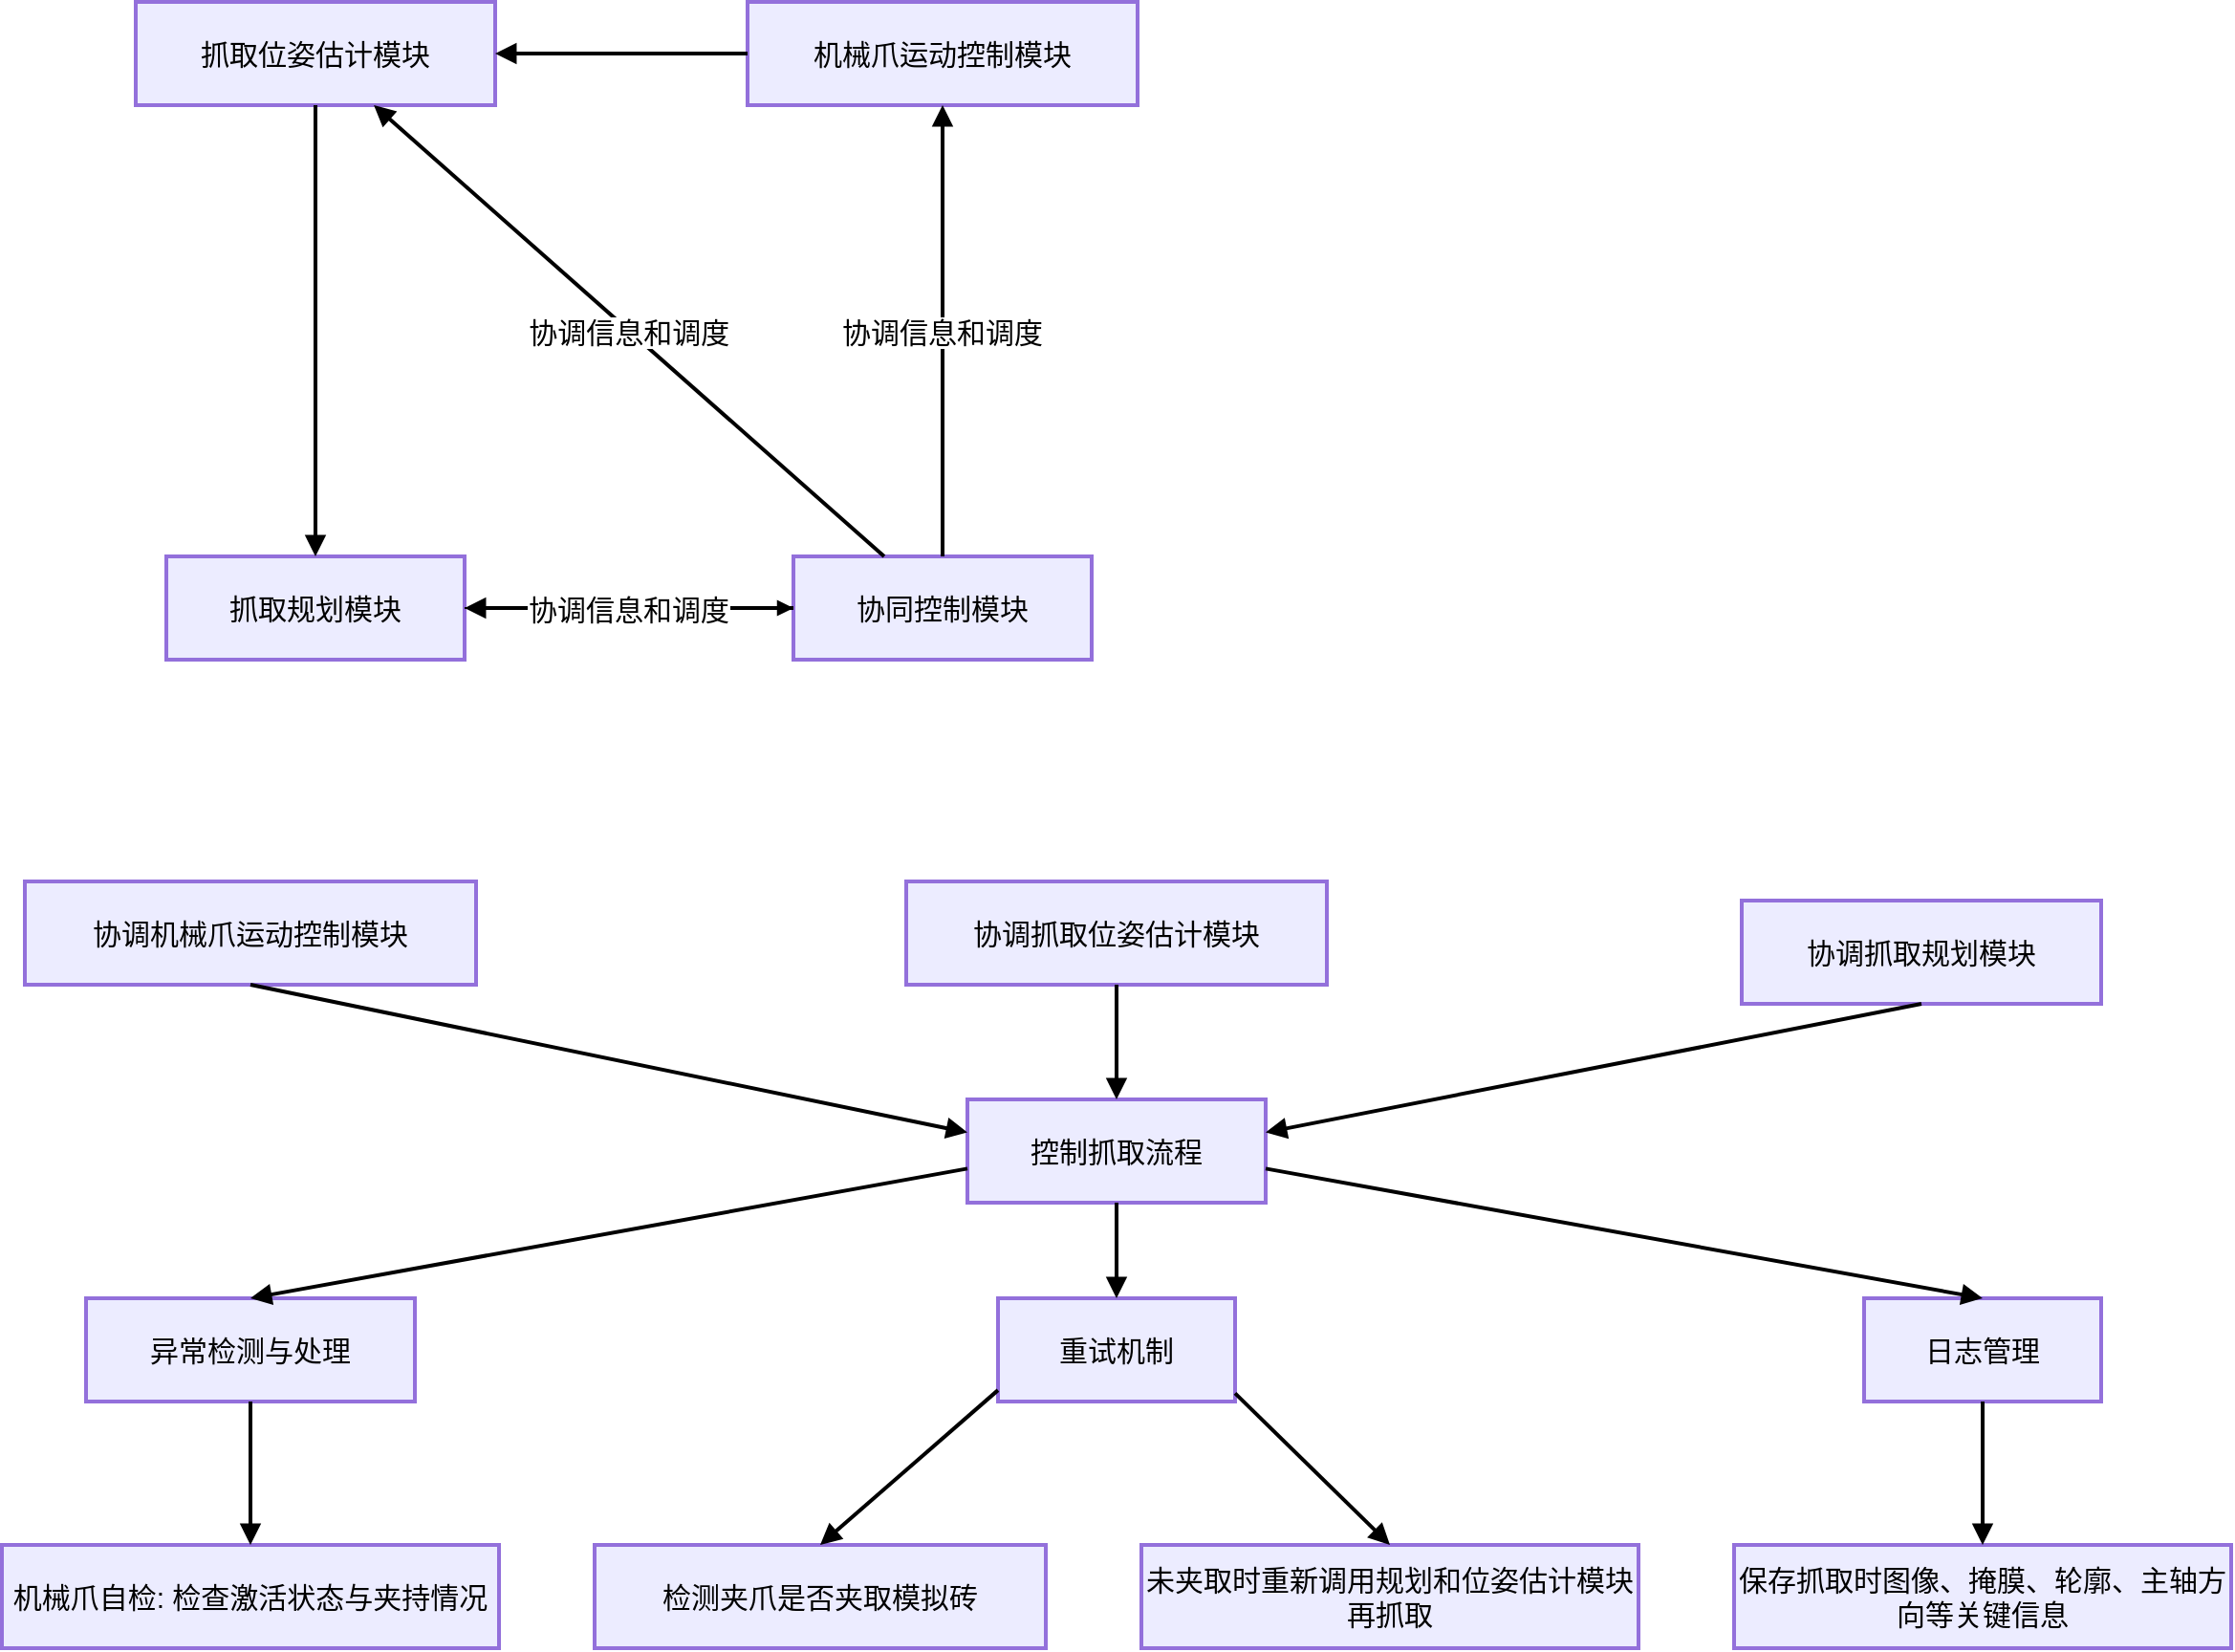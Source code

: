 <mxfile version="27.0.3">
  <diagram name="第 1 页" id="F7ckQr10B90Y9PDG9SUS">
    <mxGraphModel dx="2226" dy="1201" grid="1" gridSize="10" guides="1" tooltips="1" connect="1" arrows="1" fold="1" page="1" pageScale="1" pageWidth="827" pageHeight="1169" math="0" shadow="0">
      <root>
        <mxCell id="0" />
        <mxCell id="1" parent="0" />
        <mxCell id="95qgkII0p2TtLVyrWZx9-4" value="机械爪运动控制模块" style="whiteSpace=wrap;strokeWidth=2;strokeColor=light-dark(#9370db, #ededed);align=center;verticalAlign=middle;fontFamily=Helvetica;fontSize=15;fontColor=default;fillColor=light-dark(#ececff, #392f3f);" vertex="1" parent="1">
          <mxGeometry x="430" y="180" width="204" height="54" as="geometry" />
        </mxCell>
        <mxCell id="95qgkII0p2TtLVyrWZx9-5" value="抓取位姿估计模块" style="whiteSpace=wrap;strokeWidth=2;strokeColor=light-dark(#9370db, #ededed);align=center;verticalAlign=middle;fontFamily=Helvetica;fontSize=15;fontColor=default;fillColor=light-dark(#ececff, #392f3f);" vertex="1" parent="1">
          <mxGeometry x="110" y="180" width="188" height="54" as="geometry" />
        </mxCell>
        <mxCell id="95qgkII0p2TtLVyrWZx9-6" value="抓取规划模块" style="whiteSpace=wrap;strokeWidth=2;strokeColor=light-dark(#9370db, #ededed);align=center;verticalAlign=middle;fontFamily=Helvetica;fontSize=15;fontColor=default;fillColor=light-dark(#ececff, #392f3f);" vertex="1" parent="1">
          <mxGeometry x="126" y="470" width="156" height="54" as="geometry" />
        </mxCell>
        <mxCell id="95qgkII0p2TtLVyrWZx9-7" value="协同控制模块" style="whiteSpace=wrap;strokeWidth=2;strokeColor=light-dark(#9370db, #ededed);align=center;verticalAlign=middle;fontFamily=Helvetica;fontSize=15;fontColor=default;fillColor=light-dark(#ececff, #392f3f);" vertex="1" parent="1">
          <mxGeometry x="454" y="470" width="156" height="54" as="geometry" />
        </mxCell>
        <mxCell id="95qgkII0p2TtLVyrWZx9-8" value="" style="startArrow=none;endArrow=block;rounded=0;fontSize=15;strokeWidth=2;" edge="1" parent="1" source="95qgkII0p2TtLVyrWZx9-4" target="95qgkII0p2TtLVyrWZx9-5">
          <mxGeometry relative="1" as="geometry" />
        </mxCell>
        <mxCell id="95qgkII0p2TtLVyrWZx9-9" value="" style="startArrow=none;endArrow=block;entryX=0.5;entryY=0;rounded=0;fontSize=15;strokeWidth=2;" edge="1" parent="1" source="95qgkII0p2TtLVyrWZx9-5" target="95qgkII0p2TtLVyrWZx9-6">
          <mxGeometry relative="1" as="geometry" />
        </mxCell>
        <mxCell id="95qgkII0p2TtLVyrWZx9-10" value="" style="startArrow=none;endArrow=block;rounded=0;fontSize=15;" edge="1" parent="1" source="95qgkII0p2TtLVyrWZx9-6" target="95qgkII0p2TtLVyrWZx9-7">
          <mxGeometry relative="1" as="geometry" />
        </mxCell>
        <mxCell id="95qgkII0p2TtLVyrWZx9-11" value="协调信息和调度" style="startArrow=none;endArrow=block;rounded=0;fontSize=15;strokeWidth=2;" edge="1" parent="1" source="95qgkII0p2TtLVyrWZx9-7" target="95qgkII0p2TtLVyrWZx9-4">
          <mxGeometry relative="1" as="geometry" />
        </mxCell>
        <mxCell id="95qgkII0p2TtLVyrWZx9-12" value="协调信息和调度" style="startArrow=none;endArrow=block;rounded=0;fontSize=15;strokeWidth=2;" edge="1" parent="1" source="95qgkII0p2TtLVyrWZx9-7" target="95qgkII0p2TtLVyrWZx9-5">
          <mxGeometry relative="1" as="geometry" />
        </mxCell>
        <mxCell id="95qgkII0p2TtLVyrWZx9-13" value="协调信息和调度" style="startArrow=none;endArrow=block;rounded=0;fontSize=15;strokeWidth=2;" edge="1" parent="1" source="95qgkII0p2TtLVyrWZx9-7" target="95qgkII0p2TtLVyrWZx9-6">
          <mxGeometry relative="1" as="geometry">
            <mxPoint as="offset" />
          </mxGeometry>
        </mxCell>
        <mxCell id="95qgkII0p2TtLVyrWZx9-16" value="协调机械爪运动控制模块" style="whiteSpace=wrap;strokeWidth=2;strokeColor=light-dark(#9370db, #ededed);align=center;verticalAlign=middle;fontFamily=Helvetica;fontSize=15;fontColor=default;fillColor=light-dark(#ececff, #392f3f);" vertex="1" parent="1">
          <mxGeometry x="52" y="640" width="236" height="54" as="geometry" />
        </mxCell>
        <mxCell id="95qgkII0p2TtLVyrWZx9-17" value="协调抓取位姿估计模块" style="whiteSpace=wrap;strokeWidth=2;strokeColor=light-dark(#9370db, #ededed);align=center;verticalAlign=middle;fontFamily=Helvetica;fontSize=15;fontColor=default;fillColor=light-dark(#ececff, #392f3f);" vertex="1" parent="1">
          <mxGeometry x="513" y="640" width="220" height="54" as="geometry" />
        </mxCell>
        <mxCell id="95qgkII0p2TtLVyrWZx9-18" value="协调抓取规划模块" style="whiteSpace=wrap;strokeWidth=2;strokeColor=light-dark(#9370db, #ededed);align=center;verticalAlign=middle;fontFamily=Helvetica;fontSize=15;fontColor=default;fillColor=light-dark(#ececff, #392f3f);" vertex="1" parent="1">
          <mxGeometry x="950" y="650" width="188" height="54" as="geometry" />
        </mxCell>
        <mxCell id="95qgkII0p2TtLVyrWZx9-19" value="控制抓取流程" style="whiteSpace=wrap;strokeWidth=2;strokeColor=light-dark(#9370db, #ededed);align=center;verticalAlign=middle;fontFamily=Helvetica;fontSize=15;fontColor=default;fillColor=light-dark(#ececff, #392f3f);" vertex="1" parent="1">
          <mxGeometry x="545" y="754" width="156" height="54" as="geometry" />
        </mxCell>
        <mxCell id="95qgkII0p2TtLVyrWZx9-20" value="异常检测与处理" style="whiteSpace=wrap;strokeWidth=2;strokeColor=light-dark(#9370db, #ededed);align=center;verticalAlign=middle;fontFamily=Helvetica;fontSize=15;fontColor=default;fillColor=light-dark(#ececff, #392f3f);" vertex="1" parent="1">
          <mxGeometry x="84" y="858" width="172" height="54" as="geometry" />
        </mxCell>
        <mxCell id="95qgkII0p2TtLVyrWZx9-21" value="重试机制" style="whiteSpace=wrap;strokeWidth=2;strokeColor=light-dark(#9370db, #ededed);align=center;verticalAlign=middle;fontFamily=Helvetica;fontSize=15;fontColor=default;fillColor=light-dark(#ececff, #392f3f);" vertex="1" parent="1">
          <mxGeometry x="561" y="858" width="124" height="54" as="geometry" />
        </mxCell>
        <mxCell id="95qgkII0p2TtLVyrWZx9-22" value="日志管理" style="whiteSpace=wrap;strokeWidth=2;strokeColor=light-dark(#9370db, #ededed);align=center;verticalAlign=middle;fontFamily=Helvetica;fontSize=15;fontColor=default;fillColor=light-dark(#ececff, #392f3f);" vertex="1" parent="1">
          <mxGeometry x="1014" y="858" width="124" height="54" as="geometry" />
        </mxCell>
        <mxCell id="95qgkII0p2TtLVyrWZx9-23" value="机械爪自检: 检查激活状态与夹持情况" style="whiteSpace=wrap;strokeWidth=2;strokeColor=light-dark(#9370db, #ededed);align=center;verticalAlign=middle;fontFamily=Helvetica;fontSize=15;fontColor=default;fillColor=light-dark(#ececff, #392f3f);" vertex="1" parent="1">
          <mxGeometry x="40" y="987" width="260" height="54" as="geometry" />
        </mxCell>
        <mxCell id="95qgkII0p2TtLVyrWZx9-24" value="检测夹爪是否夹取模拟砖" style="whiteSpace=wrap;strokeWidth=2;strokeColor=light-dark(#9370db, #ededed);align=center;verticalAlign=middle;fontFamily=Helvetica;fontSize=15;fontColor=default;fillColor=light-dark(#ececff, #392f3f);" vertex="1" parent="1">
          <mxGeometry x="350" y="987" width="236" height="54" as="geometry" />
        </mxCell>
        <mxCell id="95qgkII0p2TtLVyrWZx9-25" value="未夹取时重新调用规划和位姿估计模块再抓取" style="whiteSpace=wrap;strokeWidth=2;strokeColor=light-dark(#9370db, #ededed);align=center;verticalAlign=middle;fontFamily=Helvetica;fontSize=15;fontColor=default;fillColor=light-dark(#ececff, #392f3f);" vertex="1" parent="1">
          <mxGeometry x="636" y="987" width="260" height="54" as="geometry" />
        </mxCell>
        <mxCell id="95qgkII0p2TtLVyrWZx9-26" value="保存抓取时图像、掩膜、轮廓、主轴方向等关键信息" style="whiteSpace=wrap;strokeWidth=2;strokeColor=light-dark(#9370db, #ededed);align=center;verticalAlign=middle;fontFamily=Helvetica;fontSize=15;fontColor=default;fillColor=light-dark(#ececff, #392f3f);" vertex="1" parent="1">
          <mxGeometry x="946" y="987" width="260" height="54" as="geometry" />
        </mxCell>
        <mxCell id="95qgkII0p2TtLVyrWZx9-27" value="" style="startArrow=none;endArrow=block;exitX=0.5;exitY=1;entryX=0;entryY=0.32;rounded=0;strokeColor=default;strokeWidth=2;align=center;verticalAlign=middle;fontFamily=Helvetica;fontSize=15;fontColor=default;labelBackgroundColor=default;" edge="1" parent="1" source="95qgkII0p2TtLVyrWZx9-16" target="95qgkII0p2TtLVyrWZx9-19">
          <mxGeometry relative="1" as="geometry" />
        </mxCell>
        <mxCell id="95qgkII0p2TtLVyrWZx9-28" value="" style="startArrow=none;endArrow=block;exitX=0.5;exitY=1;rounded=0;strokeColor=default;strokeWidth=2;align=center;verticalAlign=middle;fontFamily=Helvetica;fontSize=15;fontColor=default;labelBackgroundColor=default;" edge="1" parent="1" source="95qgkII0p2TtLVyrWZx9-17" target="95qgkII0p2TtLVyrWZx9-19">
          <mxGeometry relative="1" as="geometry" />
        </mxCell>
        <mxCell id="95qgkII0p2TtLVyrWZx9-29" value="" style="startArrow=none;endArrow=block;exitX=0.5;exitY=1;entryX=1;entryY=0.32;rounded=0;strokeColor=default;strokeWidth=2;align=center;verticalAlign=middle;fontFamily=Helvetica;fontSize=15;fontColor=default;labelBackgroundColor=default;" edge="1" parent="1" source="95qgkII0p2TtLVyrWZx9-18" target="95qgkII0p2TtLVyrWZx9-19">
          <mxGeometry relative="1" as="geometry" />
        </mxCell>
        <mxCell id="95qgkII0p2TtLVyrWZx9-30" value="" style="startArrow=none;endArrow=block;exitX=0;exitY=0.67;entryX=0.5;entryY=0;rounded=0;strokeColor=default;strokeWidth=2;align=center;verticalAlign=middle;fontFamily=Helvetica;fontSize=15;fontColor=default;labelBackgroundColor=default;" edge="1" parent="1" source="95qgkII0p2TtLVyrWZx9-19" target="95qgkII0p2TtLVyrWZx9-20">
          <mxGeometry relative="1" as="geometry" />
        </mxCell>
        <mxCell id="95qgkII0p2TtLVyrWZx9-31" value="" style="startArrow=none;endArrow=block;exitX=0.5;exitY=1;entryX=0.5;entryY=0;rounded=0;strokeColor=default;strokeWidth=2;align=center;verticalAlign=middle;fontFamily=Helvetica;fontSize=15;fontColor=default;labelBackgroundColor=default;" edge="1" parent="1" source="95qgkII0p2TtLVyrWZx9-19" target="95qgkII0p2TtLVyrWZx9-21">
          <mxGeometry relative="1" as="geometry" />
        </mxCell>
        <mxCell id="95qgkII0p2TtLVyrWZx9-32" value="" style="startArrow=none;endArrow=block;exitX=1;exitY=0.67;entryX=0.5;entryY=0;rounded=0;strokeColor=default;strokeWidth=2;align=center;verticalAlign=middle;fontFamily=Helvetica;fontSize=15;fontColor=default;labelBackgroundColor=default;" edge="1" parent="1" source="95qgkII0p2TtLVyrWZx9-19" target="95qgkII0p2TtLVyrWZx9-22">
          <mxGeometry relative="1" as="geometry" />
        </mxCell>
        <mxCell id="95qgkII0p2TtLVyrWZx9-33" value="" style="startArrow=none;endArrow=block;exitX=0.5;exitY=1;entryX=0.5;entryY=0;rounded=0;strokeColor=default;strokeWidth=2;align=center;verticalAlign=middle;fontFamily=Helvetica;fontSize=15;fontColor=default;labelBackgroundColor=default;" edge="1" parent="1" source="95qgkII0p2TtLVyrWZx9-20" target="95qgkII0p2TtLVyrWZx9-23">
          <mxGeometry relative="1" as="geometry" />
        </mxCell>
        <mxCell id="95qgkII0p2TtLVyrWZx9-34" value="" style="startArrow=none;endArrow=block;exitX=0;exitY=0.89;entryX=0.5;entryY=0;rounded=0;strokeColor=default;strokeWidth=2;align=center;verticalAlign=middle;fontFamily=Helvetica;fontSize=15;fontColor=default;labelBackgroundColor=default;" edge="1" parent="1" source="95qgkII0p2TtLVyrWZx9-21" target="95qgkII0p2TtLVyrWZx9-24">
          <mxGeometry relative="1" as="geometry" />
        </mxCell>
        <mxCell id="95qgkII0p2TtLVyrWZx9-35" value="" style="startArrow=none;endArrow=block;exitX=1;exitY=0.92;entryX=0.5;entryY=0;rounded=0;strokeColor=default;strokeWidth=2;align=center;verticalAlign=middle;fontFamily=Helvetica;fontSize=15;fontColor=default;labelBackgroundColor=default;" edge="1" parent="1" source="95qgkII0p2TtLVyrWZx9-21" target="95qgkII0p2TtLVyrWZx9-25">
          <mxGeometry relative="1" as="geometry" />
        </mxCell>
        <mxCell id="95qgkII0p2TtLVyrWZx9-36" value="" style="startArrow=none;endArrow=block;exitX=0.5;exitY=1;entryX=0.5;entryY=0;rounded=0;strokeColor=default;strokeWidth=2;align=center;verticalAlign=middle;fontFamily=Helvetica;fontSize=15;fontColor=default;labelBackgroundColor=default;" edge="1" parent="1" source="95qgkII0p2TtLVyrWZx9-22" target="95qgkII0p2TtLVyrWZx9-26">
          <mxGeometry relative="1" as="geometry" />
        </mxCell>
      </root>
    </mxGraphModel>
  </diagram>
</mxfile>
